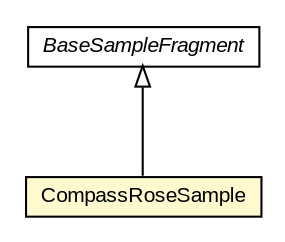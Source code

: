 #!/usr/local/bin/dot
#
# Class diagram 
# Generated by UMLGraph version R5_6-24-gf6e263 (http://www.umlgraph.org/)
#

digraph G {
	edge [fontname="arial",fontsize=10,labelfontname="arial",labelfontsize=10];
	node [fontname="arial",fontsize=10,shape=plaintext];
	nodesep=0.25;
	ranksep=0.5;
	// org.osmdroid.samplefragments.BaseSampleFragment
	c59040 [label=<<table title="org.osmdroid.samplefragments.BaseSampleFragment" border="0" cellborder="1" cellspacing="0" cellpadding="2" port="p" href="../BaseSampleFragment.html">
		<tr><td><table border="0" cellspacing="0" cellpadding="1">
<tr><td align="center" balign="center"><font face="arial italic"> BaseSampleFragment </font></td></tr>
		</table></td></tr>
		</table>>, URL="../BaseSampleFragment.html", fontname="arial", fontcolor="black", fontsize=10.0];
	// org.osmdroid.samplefragments.location.CompassRoseSample
	c59119 [label=<<table title="org.osmdroid.samplefragments.location.CompassRoseSample" border="0" cellborder="1" cellspacing="0" cellpadding="2" port="p" bgcolor="lemonChiffon" href="./CompassRoseSample.html">
		<tr><td><table border="0" cellspacing="0" cellpadding="1">
<tr><td align="center" balign="center"> CompassRoseSample </td></tr>
		</table></td></tr>
		</table>>, URL="./CompassRoseSample.html", fontname="arial", fontcolor="black", fontsize=10.0];
	//org.osmdroid.samplefragments.location.CompassRoseSample extends org.osmdroid.samplefragments.BaseSampleFragment
	c59040:p -> c59119:p [dir=back,arrowtail=empty];
}


